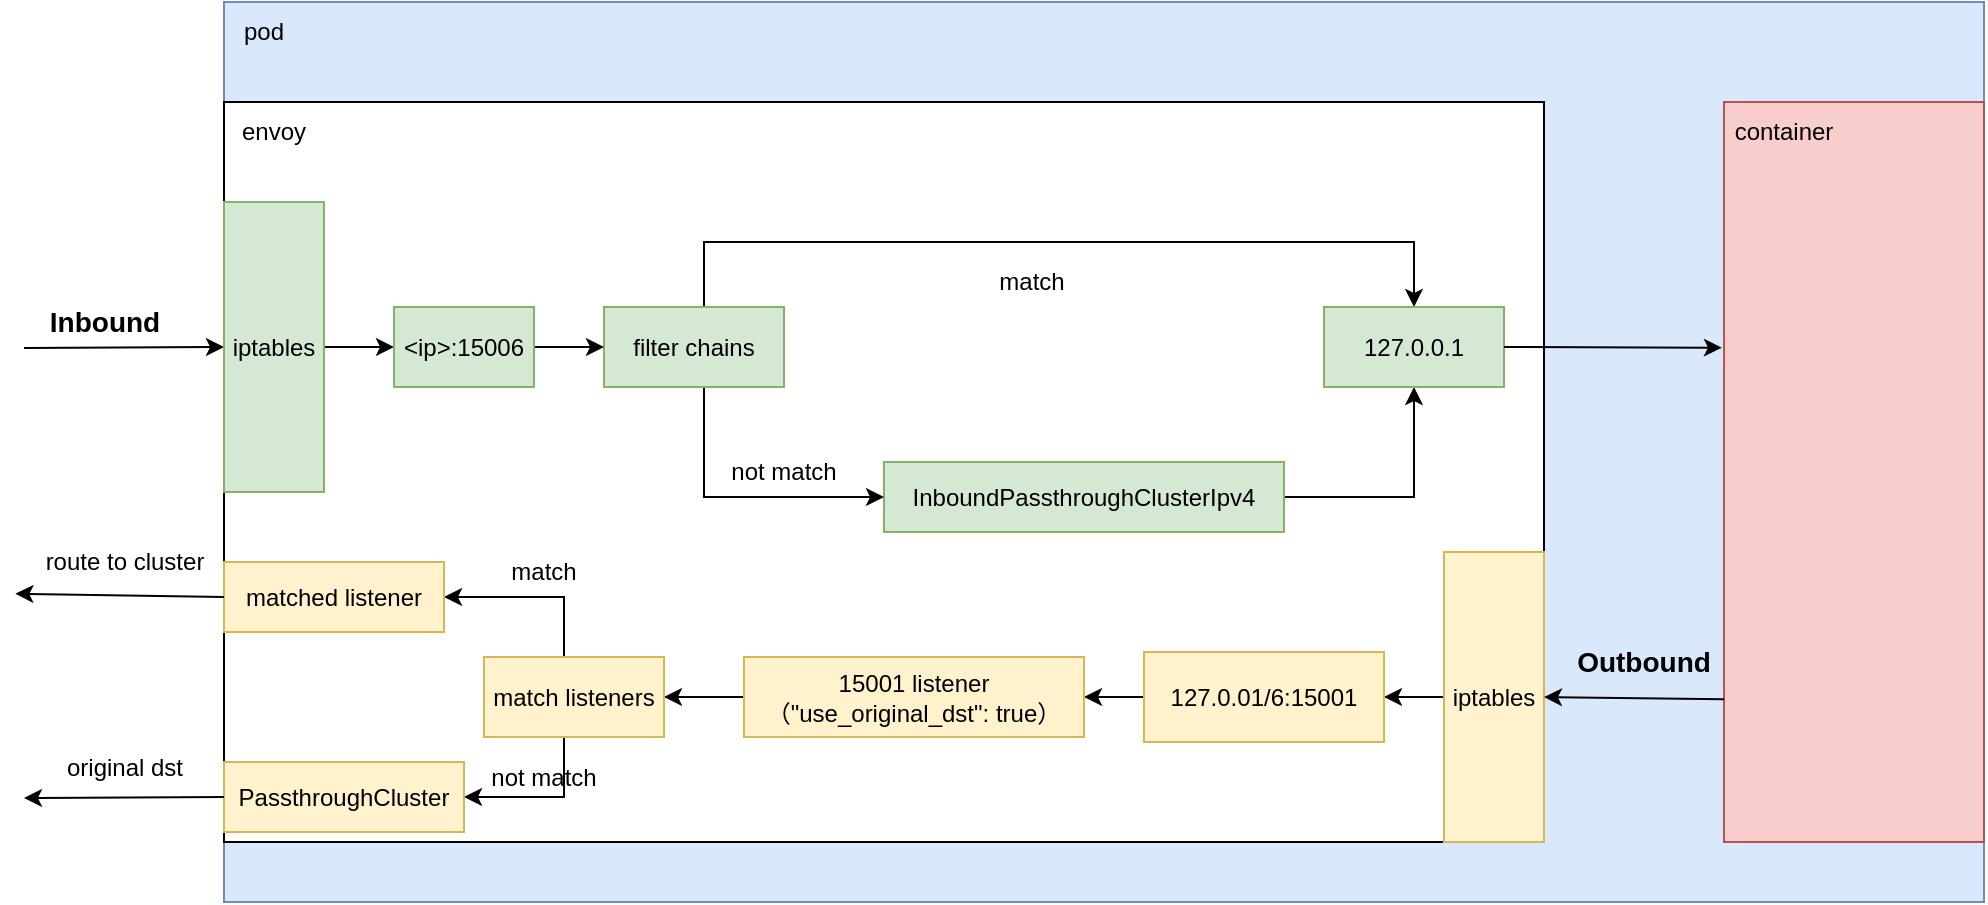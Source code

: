 <mxfile version="20.5.3" type="device"><diagram id="bdyGw8-Qzm5p0zWBYv5g" name="Page-1"><mxGraphModel dx="1779" dy="582" grid="1" gridSize="10" guides="1" tooltips="1" connect="1" arrows="1" fold="1" page="1" pageScale="1" pageWidth="827" pageHeight="1169" math="0" shadow="0"><root><mxCell id="0"/><mxCell id="1" parent="0"/><mxCell id="ix9Hy9tTN79NfuFP3I79-64" value="" style="rounded=0;whiteSpace=wrap;html=1;fillColor=#dae8fc;strokeColor=#6c8ebf;" parent="1" vertex="1"><mxGeometry x="10" width="880" height="450" as="geometry"/></mxCell><mxCell id="ix9Hy9tTN79NfuFP3I79-5" value="" style="rounded=0;whiteSpace=wrap;html=1;" parent="1" vertex="1"><mxGeometry x="10" y="50" width="660" height="370" as="geometry"/></mxCell><mxCell id="ix9Hy9tTN79NfuFP3I79-6" value="15006" style="rounded=0;whiteSpace=wrap;html=1;direction=south;" parent="1" vertex="1"><mxGeometry x="110" y="152.5" width="40" height="40" as="geometry"/></mxCell><mxCell id="ix9Hy9tTN79NfuFP3I79-15" value="match" style="text;html=1;strokeColor=none;fillColor=none;align=center;verticalAlign=middle;whiteSpace=wrap;rounded=0;" parent="1" vertex="1"><mxGeometry x="384" y="130" width="60" height="20" as="geometry"/></mxCell><mxCell id="ix9Hy9tTN79NfuFP3I79-19" value="not match" style="text;html=1;strokeColor=none;fillColor=none;align=center;verticalAlign=middle;whiteSpace=wrap;rounded=0;" parent="1" vertex="1"><mxGeometry x="260" y="225" width="60" height="20" as="geometry"/></mxCell><mxCell id="ix9Hy9tTN79NfuFP3I79-22" value="iptables" style="rounded=0;whiteSpace=wrap;html=1;" parent="1" vertex="1"><mxGeometry x="10" y="100" width="50" height="145" as="geometry"/></mxCell><mxCell id="t5Ide4QZfTAc4YmOFU6a-2" value="" style="edgeStyle=orthogonalEdgeStyle;rounded=0;orthogonalLoop=1;jettySize=auto;html=1;" edge="1" parent="1" source="ix9Hy9tTN79NfuFP3I79-23" target="ix9Hy9tTN79NfuFP3I79-24"><mxGeometry relative="1" as="geometry"/></mxCell><mxCell id="ix9Hy9tTN79NfuFP3I79-23" value="iptables" style="rounded=0;whiteSpace=wrap;html=1;fillColor=#fff2cc;strokeColor=#d6b656;" parent="1" vertex="1"><mxGeometry x="620" y="275" width="50" height="145" as="geometry"/></mxCell><mxCell id="t5Ide4QZfTAc4YmOFU6a-1" value="" style="edgeStyle=orthogonalEdgeStyle;rounded=0;orthogonalLoop=1;jettySize=auto;html=1;" edge="1" parent="1" source="ix9Hy9tTN79NfuFP3I79-24" target="ix9Hy9tTN79NfuFP3I79-26"><mxGeometry relative="1" as="geometry"/></mxCell><mxCell id="ix9Hy9tTN79NfuFP3I79-24" value="127.0.01/6:15001" style="rounded=0;whiteSpace=wrap;html=1;direction=south;fillColor=#fff2cc;strokeColor=#d6b656;" parent="1" vertex="1"><mxGeometry x="470" y="325" width="120" height="45" as="geometry"/></mxCell><mxCell id="t5Ide4QZfTAc4YmOFU6a-10" style="edgeStyle=orthogonalEdgeStyle;rounded=0;orthogonalLoop=1;jettySize=auto;html=1;" edge="1" parent="1" source="ix9Hy9tTN79NfuFP3I79-26" target="ix9Hy9tTN79NfuFP3I79-27"><mxGeometry relative="1" as="geometry"/></mxCell><mxCell id="ix9Hy9tTN79NfuFP3I79-26" value="15001 listener&lt;br&gt;（&quot;use_original_dst&quot;: true）" style="rounded=0;whiteSpace=wrap;html=1;direction=south;fillColor=#fff2cc;strokeColor=#d6b656;" parent="1" vertex="1"><mxGeometry x="270" y="327.5" width="170" height="40" as="geometry"/></mxCell><mxCell id="ix9Hy9tTN79NfuFP3I79-37" style="edgeStyle=orthogonalEdgeStyle;rounded=0;orthogonalLoop=1;jettySize=auto;html=1;exitX=0.5;exitY=1;exitDx=0;exitDy=0;entryX=1;entryY=0.5;entryDx=0;entryDy=0;" parent="1" source="ix9Hy9tTN79NfuFP3I79-27" target="ix9Hy9tTN79NfuFP3I79-30" edge="1"><mxGeometry relative="1" as="geometry"><Array as="points"><mxPoint x="180" y="348"/><mxPoint x="180" y="298"/></Array></mxGeometry></mxCell><mxCell id="ix9Hy9tTN79NfuFP3I79-40" style="edgeStyle=orthogonalEdgeStyle;rounded=0;orthogonalLoop=1;jettySize=auto;html=1;entryX=1;entryY=0.5;entryDx=0;entryDy=0;" parent="1" source="ix9Hy9tTN79NfuFP3I79-27" target="ix9Hy9tTN79NfuFP3I79-31" edge="1"><mxGeometry relative="1" as="geometry"><Array as="points"><mxPoint x="180" y="398"/></Array></mxGeometry></mxCell><mxCell id="ix9Hy9tTN79NfuFP3I79-27" value="match listeners" style="rounded=0;whiteSpace=wrap;html=1;direction=south;fillColor=#fff2cc;strokeColor=#d6b656;" parent="1" vertex="1"><mxGeometry x="140" y="327.5" width="90" height="40" as="geometry"/></mxCell><mxCell id="ix9Hy9tTN79NfuFP3I79-30" value="matched listener" style="rounded=0;whiteSpace=wrap;html=1;fillColor=#fff2cc;strokeColor=#d6b656;" parent="1" vertex="1"><mxGeometry x="10" y="280" width="110" height="35" as="geometry"/></mxCell><mxCell id="ix9Hy9tTN79NfuFP3I79-31" value="PassthroughCluster" style="rounded=0;whiteSpace=wrap;html=1;fillColor=#fff2cc;strokeColor=#d6b656;" parent="1" vertex="1"><mxGeometry x="10" y="380" width="120" height="35" as="geometry"/></mxCell><mxCell id="ix9Hy9tTN79NfuFP3I79-32" value="" style="endArrow=classic;html=1;rounded=0;exitX=0;exitY=0.5;exitDx=0;exitDy=0;entryX=-0.043;entryY=1.029;entryDx=0;entryDy=0;entryPerimeter=0;" parent="1" source="ix9Hy9tTN79NfuFP3I79-30" target="ix9Hy9tTN79NfuFP3I79-33" edge="1"><mxGeometry width="50" height="50" relative="1" as="geometry"><mxPoint x="-50" y="310" as="sourcePoint"/><mxPoint x="-90" y="300" as="targetPoint"/></mxGeometry></mxCell><mxCell id="ix9Hy9tTN79NfuFP3I79-33" value="route to cluster" style="text;html=1;align=center;verticalAlign=middle;resizable=0;points=[];autosize=1;strokeColor=none;fillColor=none;" parent="1" vertex="1"><mxGeometry x="-90" y="265" width="100" height="30" as="geometry"/></mxCell><mxCell id="ix9Hy9tTN79NfuFP3I79-35" value="" style="endArrow=classic;html=1;rounded=0;exitX=0;exitY=0.5;exitDx=0;exitDy=0;" parent="1" source="ix9Hy9tTN79NfuFP3I79-31" edge="1"><mxGeometry width="50" height="50" relative="1" as="geometry"><mxPoint x="-90" y="400" as="sourcePoint"/><mxPoint x="-90" y="398" as="targetPoint"/></mxGeometry></mxCell><mxCell id="ix9Hy9tTN79NfuFP3I79-36" value="original dst" style="text;html=1;align=center;verticalAlign=middle;resizable=0;points=[];autosize=1;strokeColor=none;fillColor=none;" parent="1" vertex="1"><mxGeometry x="-80" y="367.5" width="80" height="30" as="geometry"/></mxCell><mxCell id="ix9Hy9tTN79NfuFP3I79-39" value="match" style="text;html=1;strokeColor=none;fillColor=none;align=center;verticalAlign=middle;whiteSpace=wrap;rounded=0;" parent="1" vertex="1"><mxGeometry x="140" y="275" width="60" height="20" as="geometry"/></mxCell><mxCell id="ix9Hy9tTN79NfuFP3I79-41" value="not match" style="text;html=1;strokeColor=none;fillColor=none;align=center;verticalAlign=middle;whiteSpace=wrap;rounded=0;" parent="1" vertex="1"><mxGeometry x="140" y="377.5" width="60" height="20" as="geometry"/></mxCell><mxCell id="ix9Hy9tTN79NfuFP3I79-55" style="edgeStyle=orthogonalEdgeStyle;rounded=0;orthogonalLoop=1;jettySize=auto;html=1;entryX=1;entryY=0.5;entryDx=0;entryDy=0;" parent="1" source="ix9Hy9tTN79NfuFP3I79-43" target="ix9Hy9tTN79NfuFP3I79-49" edge="1"><mxGeometry relative="1" as="geometry"/></mxCell><mxCell id="ix9Hy9tTN79NfuFP3I79-43" value="InboundPassthroughClusterIpv4" style="rounded=0;whiteSpace=wrap;html=1;fillColor=#d5e8d4;strokeColor=#82b366;" parent="1" vertex="1"><mxGeometry x="340" y="230" width="200" height="35" as="geometry"/></mxCell><mxCell id="ix9Hy9tTN79NfuFP3I79-50" style="edgeStyle=orthogonalEdgeStyle;rounded=0;orthogonalLoop=1;jettySize=auto;html=1;entryX=0;entryY=0.5;entryDx=0;entryDy=0;" parent="1" source="ix9Hy9tTN79NfuFP3I79-45" target="ix9Hy9tTN79NfuFP3I79-49" edge="1"><mxGeometry relative="1" as="geometry"><Array as="points"><mxPoint x="250" y="120"/><mxPoint x="605" y="120"/></Array></mxGeometry></mxCell><mxCell id="ix9Hy9tTN79NfuFP3I79-52" style="edgeStyle=orthogonalEdgeStyle;rounded=0;orthogonalLoop=1;jettySize=auto;html=1;entryX=0;entryY=0.5;entryDx=0;entryDy=0;" parent="1" source="ix9Hy9tTN79NfuFP3I79-45" target="ix9Hy9tTN79NfuFP3I79-43" edge="1"><mxGeometry relative="1" as="geometry"><Array as="points"><mxPoint x="250" y="248"/></Array></mxGeometry></mxCell><mxCell id="ix9Hy9tTN79NfuFP3I79-45" value="filter chains" style="rounded=0;whiteSpace=wrap;html=1;direction=south;fillColor=#d5e8d4;strokeColor=#82b366;" parent="1" vertex="1"><mxGeometry x="200" y="152.5" width="90" height="40" as="geometry"/></mxCell><mxCell id="ix9Hy9tTN79NfuFP3I79-49" value="127.0.0.1" style="rounded=0;whiteSpace=wrap;html=1;direction=south;fillColor=#d5e8d4;strokeColor=#82b366;" parent="1" vertex="1"><mxGeometry x="560" y="152.5" width="90" height="40" as="geometry"/></mxCell><mxCell id="ix9Hy9tTN79NfuFP3I79-56" value="" style="endArrow=classic;html=1;rounded=0;entryX=0;entryY=0.5;entryDx=0;entryDy=0;" parent="1" target="ix9Hy9tTN79NfuFP3I79-22" edge="1"><mxGeometry width="50" height="50" relative="1" as="geometry"><mxPoint x="-90" y="173" as="sourcePoint"/><mxPoint x="-20" y="160" as="targetPoint"/></mxGeometry></mxCell><mxCell id="ix9Hy9tTN79NfuFP3I79-57" value="&lt;b&gt;&lt;font style=&quot;font-size: 14px;&quot;&gt;Inbound&lt;/font&gt;&lt;/b&gt;" style="text;html=1;align=center;verticalAlign=middle;resizable=0;points=[];autosize=1;strokeColor=none;fillColor=none;" parent="1" vertex="1"><mxGeometry x="-90" y="145" width="80" height="30" as="geometry"/></mxCell><mxCell id="ix9Hy9tTN79NfuFP3I79-58" value="" style="rounded=0;whiteSpace=wrap;html=1;fillColor=#f8cecc;strokeColor=#b85450;" parent="1" vertex="1"><mxGeometry x="760" y="50" width="130" height="370" as="geometry"/></mxCell><mxCell id="ix9Hy9tTN79NfuFP3I79-62" value="envoy" style="text;html=1;strokeColor=none;fillColor=none;align=center;verticalAlign=middle;whiteSpace=wrap;rounded=0;" parent="1" vertex="1"><mxGeometry x="10" y="50" width="50" height="30" as="geometry"/></mxCell><mxCell id="ix9Hy9tTN79NfuFP3I79-63" value="container" style="text;html=1;strokeColor=none;fillColor=none;align=center;verticalAlign=middle;whiteSpace=wrap;rounded=0;" parent="1" vertex="1"><mxGeometry x="760" y="50" width="60" height="30" as="geometry"/></mxCell><mxCell id="ix9Hy9tTN79NfuFP3I79-65" value="pod" style="text;html=1;strokeColor=none;fillColor=none;align=center;verticalAlign=middle;whiteSpace=wrap;rounded=0;" parent="1" vertex="1"><mxGeometry x="10" width="40" height="30" as="geometry"/></mxCell><mxCell id="t5Ide4QZfTAc4YmOFU6a-11" style="edgeStyle=orthogonalEdgeStyle;rounded=0;orthogonalLoop=1;jettySize=auto;html=1;entryX=0.5;entryY=1;entryDx=0;entryDy=0;" edge="1" parent="1" source="ix9Hy9tTN79NfuFP3I79-66" target="ix9Hy9tTN79NfuFP3I79-67"><mxGeometry relative="1" as="geometry"/></mxCell><mxCell id="ix9Hy9tTN79NfuFP3I79-66" value="iptables" style="rounded=0;whiteSpace=wrap;html=1;fillColor=#d5e8d4;strokeColor=#82b366;" parent="1" vertex="1"><mxGeometry x="10" y="100" width="50" height="145" as="geometry"/></mxCell><mxCell id="t5Ide4QZfTAc4YmOFU6a-12" style="edgeStyle=orthogonalEdgeStyle;rounded=0;orthogonalLoop=1;jettySize=auto;html=1;entryX=0.5;entryY=1;entryDx=0;entryDy=0;" edge="1" parent="1" source="ix9Hy9tTN79NfuFP3I79-67" target="ix9Hy9tTN79NfuFP3I79-45"><mxGeometry relative="1" as="geometry"/></mxCell><mxCell id="ix9Hy9tTN79NfuFP3I79-67" value="&amp;lt;ip&amp;gt;:15006" style="rounded=0;whiteSpace=wrap;html=1;direction=south;fillColor=#d5e8d4;strokeColor=#82b366;" parent="1" vertex="1"><mxGeometry x="95" y="152.5" width="70" height="40" as="geometry"/></mxCell><mxCell id="ix9Hy9tTN79NfuFP3I79-68" value="" style="endArrow=classic;html=1;rounded=0;strokeColor=#000000;exitX=0.5;exitY=0;exitDx=0;exitDy=0;entryX=-0.008;entryY=0.332;entryDx=0;entryDy=0;entryPerimeter=0;" parent="1" source="ix9Hy9tTN79NfuFP3I79-49" target="ix9Hy9tTN79NfuFP3I79-58" edge="1"><mxGeometry width="50" height="50" relative="1" as="geometry"><mxPoint x="700" y="200" as="sourcePoint"/><mxPoint x="750" y="150" as="targetPoint"/></mxGeometry></mxCell><mxCell id="ix9Hy9tTN79NfuFP3I79-69" value="" style="endArrow=classic;html=1;rounded=0;strokeColor=#000000;exitX=0;exitY=0.807;exitDx=0;exitDy=0;exitPerimeter=0;entryX=1;entryY=0.5;entryDx=0;entryDy=0;" parent="1" source="ix9Hy9tTN79NfuFP3I79-58" target="ix9Hy9tTN79NfuFP3I79-23" edge="1"><mxGeometry width="50" height="50" relative="1" as="geometry"><mxPoint x="770" y="350" as="sourcePoint"/><mxPoint x="820" y="300" as="targetPoint"/></mxGeometry></mxCell><mxCell id="ix9Hy9tTN79NfuFP3I79-70" value="&lt;font style=&quot;font-size: 14px;&quot;&gt;&lt;b&gt;Outbound&lt;/b&gt;&lt;/font&gt;" style="text;html=1;strokeColor=none;fillColor=none;align=center;verticalAlign=middle;whiteSpace=wrap;rounded=0;" parent="1" vertex="1"><mxGeometry x="690" y="320" width="60" height="20" as="geometry"/></mxCell></root></mxGraphModel></diagram></mxfile>